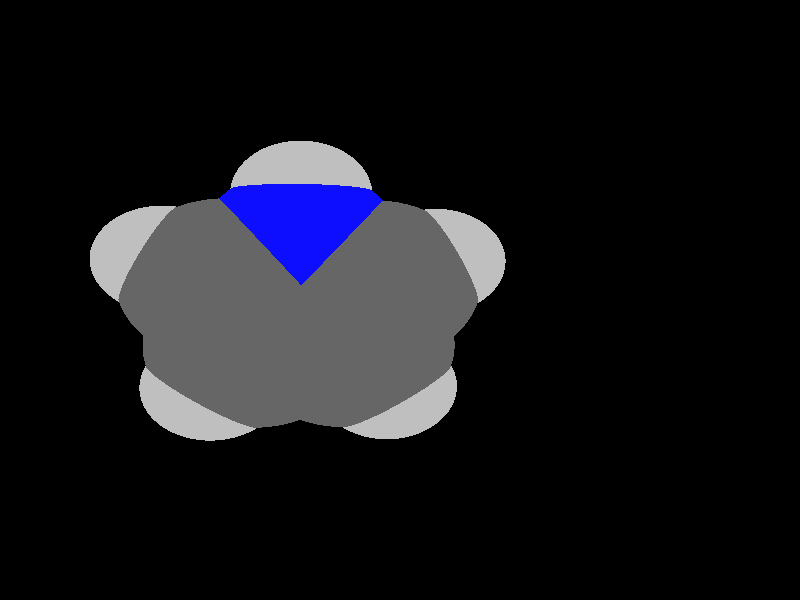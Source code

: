global_settings {
	ambient_light rgb <0.200000002980232, 0.200000002980232, 0.200000002980232>
	max_trace_level 15
}

background { color rgb <0,0,0> }

camera {
	perspective
	location <0.42279195812455, -0.204964368078283, -17.2245016608431>
	angle 40
	up <-0.999477145798344, 0.0238035878880271, -0.0218820527020135>
	right <-0.0220128321573167, -0.9966535131142, -0.0787223603402348> * 1
	direction <-0.0236826993227236, -0.0781995140699796, 0.996656393022193> }

light_source {
	<-15.918793257807, -16.12305078099, -24.6725528638346>
	color rgb <1, 1, 1>
	fade_distance 45.9044856264217
	fade_power 0
	spotlight
	area_light <20, 0, 0>, <0, 0, 20>, 20, 20
	circular
	orient
	point_at <15.918793257807, 16.12305078099, 24.6725528638346>
}

light_source {
	<-15.9257596538623, 17.7853619060132, 12.5316640471996>
	color rgb <0.300000011920929, 0.300000011920929, 0.300000011920929> shadowless
	fade_distance 45.9044856264217
	fade_power 0
	parallel
	point_at <15.9257596538623, -17.7853619060132, -12.5316640471996>
}

#default {
	finish {ambient 0.5 diffuse 1 specular 0.2 roughness .01 metallic 1}
}

union {
cylinder {
	<-1.12308867422589, 0.0162077601856201, -0.0686264472971507>, 	<-0.745160966613695, -0.538736069881356, -0.046257417486872>, 0.075
	pigment { rgbt <0.0500000007450581, 0.0500000007450581, 1, 0> }
}
cylinder {
	<-0.745160966613695, -0.538736069881356, -0.046257417486872>, 	<-0.352043758345757, -1.11598395308051, -0.0229893416788325>, 0.075
	pigment { rgbt <0.400000005960464, 0.400000005960464, 0.400000005960464, 0> }
}
cylinder {
	<-0.320555863206684, -1.22395042451508, -0.0201602948995536>, 	<0.339993999518248, -1.03075641908333, 0.000747898488315172>, 0.075
	pigment { rgbt <0.400000005960464, 0.400000005960464, 0.400000005960464, 0> }
}
cylinder {
	<-0.38353165348483, -1.00801748164594, -0.0258183884581115>, 	<0.277018209240102, -0.814823476214197, -0.00491019507024265>, 0.075
	pigment { rgbt <0.400000005960464, 0.400000005960464, 0.400000005960464, 0> }
}
cylinder {
	<0.339993999518248, -1.03075641908333, 0.000747898488315172>, 	<1.00054386224318, -0.837562413651587, 0.021656091876184>, 0.075
	pigment { rgbt <0.400000005960464, 0.400000005960464, 0.400000005960464, 0> }
}
cylinder {
	<0.277018209240102, -0.814823476214197, -0.00491019507024265>, 	<0.937568071965034, -0.621629470782451, 0.0159979983176262>, 0.075
	pigment { rgbt <0.400000005960464, 0.400000005960464, 0.400000005960464, 0> }
}
cylinder {
	<0.969055967104107, -0.729595942217019, 0.0188270450969051>, 	<0.982305153266772, -0.0220679784997627, 0.00824285490636616>, 0.075
	pigment { rgbt <0.400000005960464, 0.400000005960464, 0.400000005960464, 0> }
}
cylinder {
	<0.982305153266772, -0.0220679784997627, 0.00824285490636616>, 	<0.995554339429437, 0.685459985217493, -0.00234133528417276>, 0.075
	pigment { rgbt <0.400000005960464, 0.400000005960464, 0.400000005960464, 0> }
}
cylinder {
	<1.03106299214961, 0.792208469629777, -0.00272429439247473>, 	<0.378195775717805, 1.00928019724835, -0.0297698154395246>, 0.075
	pigment { rgbt <0.400000005960464, 0.400000005960464, 0.400000005960464, 0> }
}
cylinder {
	<0.960045686709265, 0.57871150080521, -0.0019583761758708>, 	<0.307178470277461, 0.79578322842378, -0.0290038972229207>, 0.075
	pigment { rgbt <0.400000005960464, 0.400000005960464, 0.400000005960464, 0> }
}
cylinder {
	<0.378195775717805, 1.00928019724835, -0.0297698154395246>, 	<-0.274671440714, 1.22635192486692, -0.0568153364865745>, 0.075
	pigment { rgbt <0.400000005960464, 0.400000005960464, 0.400000005960464, 0> }
}
cylinder {
	<0.307178470277461, 0.79578322842378, -0.0290038972229207>, 	<-0.345688746154343, 1.01285495604235, -0.0560494182699705>, 0.075
	pigment { rgbt <0.400000005960464, 0.400000005960464, 0.400000005960464, 0> }
}
cylinder {
	<-1.12308867422589, 0.0162077601856201, -0.0686264472971507>, 	<-0.724641488971824, 0.557037213107002, -0.0626495232607034>, 0.075
	pigment { rgbt <0.0500000007450581, 0.0500000007450581, 1, 0> }
}
cylinder {
	<-0.724641488971824, 0.557037213107002, -0.0626495232607034>, 	<-0.310180093434172, 1.11960344045463, -0.0564323773782725>, 0.075
	pigment { rgbt <0.400000005960464, 0.400000005960464, 0.400000005960464, 0> }
}
cylinder {
	<0.995554339429437, 0.685459985217493, -0.00234133528417276>, 	<1.5325554390485, 1.07347848482193, 0.0110445157319992>, 0.075
	pigment { rgbt <0.400000005960464, 0.400000005960464, 0.400000005960464, 0> }
}
cylinder {
	<1.5325554390485, 1.07347848482193, 0.0110445157319992>, 	<1.87263377901195, 1.31920738056199, 0.0195216640950232>, 0.075
	pigment { rgbt <0.75, 0.75, 0.75, 0> }
}
cylinder {
	<-0.310180093434172, 1.11960344045463, -0.0564323773782725>, 	<-0.566935453233312, 1.72986201850093, -0.0752767735294501>, 0.075
	pigment { rgbt <0.400000005960464, 0.400000005960464, 0.400000005960464, 0> }
}
cylinder {
	<-0.566935453233312, 1.72986201850093, -0.0752767735294501>, 	<-0.729492100880703, 2.11622820272733, -0.087207515180457>, 0.075
	pigment { rgbt <0.75, 0.75, 0.75, 0> }
}
cylinder {
	<-0.352043758345757, -1.11598395308051, -0.0229893416788325>, 	<-0.631472016297408, -1.71649479473069, -0.0237213592184736>, 0.075
	pigment { rgbt <0.400000005960464, 0.400000005960464, 0.400000005960464, 0> }
}
cylinder {
	<-0.631472016297408, -1.71649479473069, -0.0237213592184736>, 	<-0.808383302223845, -2.09668950369775, -0.0241848132914722>, 0.075
	pigment { rgbt <0.75, 0.75, 0.75, 0> }
}
cylinder {
	<0.969055967104107, -0.729595942217019, 0.0188270450969051>, 	<1.49116441936203, -1.13686889194736, 0.0441099747841904>, 0.075
	pigment { rgbt <0.400000005960464, 0.400000005960464, 0.400000005960464, 0> }
}
cylinder {
	<1.49116441936203, -1.13686889194736, 0.0441099747841904>, 	<1.82181136934168, -1.39479147116473, 0.0601214443390276>, 0.075
	pigment { rgbt <0.75, 0.75, 0.75, 0> }
}
cylinder {
	<-1.12308867422589, 0.0162077601856201, -0.0686264472971507>, 	<-1.7365410553838, 0.0273602309160413, -0.0910239939504782>, 0.075
	pigment { rgbt <0.0500000007450581, 0.0500000007450581, 1, 0> }
}
cylinder {
	<-1.7365410553838, 0.0273602309160413, -0.0910239939504782>, 	<-2.13417287443297, 0.0345891167426143, -0.105541791079557>, 0.075
	pigment { rgbt <0.75, 0.75, 0.75, 0> }
}
sphere {
	<-1.12308867422589, 0.0162077601856201, -0.0686264472971507>, 0.3834
	pigment { rgbt <0.0500000007450581, 0.0500000007450581, 1,0> }
}
sphere {
	<-0.352043758345757, -1.11598395308051, -0.0229893416788325>, 0.4104
	pigment { rgbt <0.400000005960464, 0.400000005960464, 0.400000005960464,0> }
}
sphere {
	<0.969055967104107, -0.729595942217019, 0.0188270450969051>, 0.4104
	pigment { rgbt <0.400000005960464, 0.400000005960464, 0.400000005960464,0> }
}
sphere {
	<0.995554339429437, 0.685459985217493, -0.00234133528417276>, 0.4104
	pigment { rgbt <0.400000005960464, 0.400000005960464, 0.400000005960464,0> }
}
sphere {
	<-0.310180093434172, 1.11960344045463, -0.0564323773782725>, 0.4104
	pigment { rgbt <0.400000005960464, 0.400000005960464, 0.400000005960464,0> }
}
sphere {
	<1.87263377901195, 1.31920738056199, 0.0195216640950232>, 0.1674
	pigment { rgbt <0.75, 0.75, 0.75,0> }
}
sphere {
	<-0.729492100880703, 2.11622820272733, -0.087207515180457>, 0.1674
	pigment { rgbt <0.75, 0.75, 0.75,0> }
}
sphere {
	<-0.808383302223845, -2.09668950369775, -0.0241848132914722>, 0.1674
	pigment { rgbt <0.75, 0.75, 0.75,0> }
}
sphere {
	<1.82181136934168, -1.39479147116473, 0.0601214443390276>, 0.1674
	pigment { rgbt <0.75, 0.75, 0.75,0> }
}
sphere {
	<-2.13417287443297, 0.0345891167426143, -0.105541791079557>, 0.1674
	pigment { rgbt <0.75, 0.75, 0.75,0> }
}
}
merge {
}
union {
}
merge {
sphere {
	<-1.12308867422589, 0.0162077601856201, -0.0686264472971507>, 1.549845
	pigment { rgbt <0, 0, 0,0> }
}
sphere {
	<-0.352043758345757, -1.11598395308051, -0.0229893416788325>, 1.69983
	pigment { rgbt <0, 0, 0,0> }
}
sphere {
	<0.969055967104107, -0.729595942217019, 0.0188270450969051>, 1.69983
	pigment { rgbt <0, 0, 0,0> }
}
sphere {
	<0.995554339429437, 0.685459985217493, -0.00234133528417276>, 1.69983
	pigment { rgbt <0, 0, 0,0> }
}
sphere {
	<-0.310180093434172, 1.11960344045463, -0.0564323773782725>, 1.69983
	pigment { rgbt <0, 0, 0,0> }
}
sphere {
	<1.87263377901195, 1.31920738056199, 0.0195216640950232>, 1.09989
	pigment { rgbt <0, 0, 0,0> }
}
sphere {
	<-0.729492100880703, 2.11622820272733, -0.087207515180457>, 1.09989
	pigment { rgbt <0, 0, 0,0> }
}
sphere {
	<-0.808383302223845, -2.09668950369775, -0.0241848132914722>, 1.09989
	pigment { rgbt <0, 0, 0,0> }
}
sphere {
	<1.82181136934168, -1.39479147116473, 0.0601214443390276>, 1.09989
	pigment { rgbt <0, 0, 0,0> }
}
sphere {
	<-2.13417287443297, 0.0345891167426143, -0.105541791079557>, 1.09989
	pigment { rgbt <0, 0, 0,0> }
}
sphere {
	<-1.12308867422589, 0.0162077601856201, -0.0686264472971507>, 1.55
	pigment { rgbt <0.0500000007450581, 0.0500000007450581, 1,0.350000023841858> }
}
sphere {
	<-0.352043758345757, -1.11598395308051, -0.0229893416788325>, 1.7
	pigment { rgbt <0.400000005960464, 0.400000005960464, 0.400000005960464,0.350000023841858> }
}
sphere {
	<0.969055967104107, -0.729595942217019, 0.0188270450969051>, 1.7
	pigment { rgbt <0.400000005960464, 0.400000005960464, 0.400000005960464,0.350000023841858> }
}
sphere {
	<0.995554339429437, 0.685459985217493, -0.00234133528417276>, 1.7
	pigment { rgbt <0.400000005960464, 0.400000005960464, 0.400000005960464,0.350000023841858> }
}
sphere {
	<-0.310180093434172, 1.11960344045463, -0.0564323773782725>, 1.7
	pigment { rgbt <0.400000005960464, 0.400000005960464, 0.400000005960464,0.350000023841858> }
}
sphere {
	<1.87263377901195, 1.31920738056199, 0.0195216640950232>, 1.1
	pigment { rgbt <0.75, 0.75, 0.75,0.350000023841858> }
}
sphere {
	<-0.729492100880703, 2.11622820272733, -0.087207515180457>, 1.1
	pigment { rgbt <0.75, 0.75, 0.75,0.350000023841858> }
}
sphere {
	<-0.808383302223845, -2.09668950369775, -0.0241848132914722>, 1.1
	pigment { rgbt <0.75, 0.75, 0.75,0.350000023841858> }
}
sphere {
	<1.82181136934168, -1.39479147116473, 0.0601214443390276>, 1.1
	pigment { rgbt <0.75, 0.75, 0.75,0.350000023841858> }
}
sphere {
	<-2.13417287443297, 0.0345891167426143, -0.105541791079557>, 1.1
	pigment { rgbt <0.75, 0.75, 0.75,0.350000023841858> }
}
}
